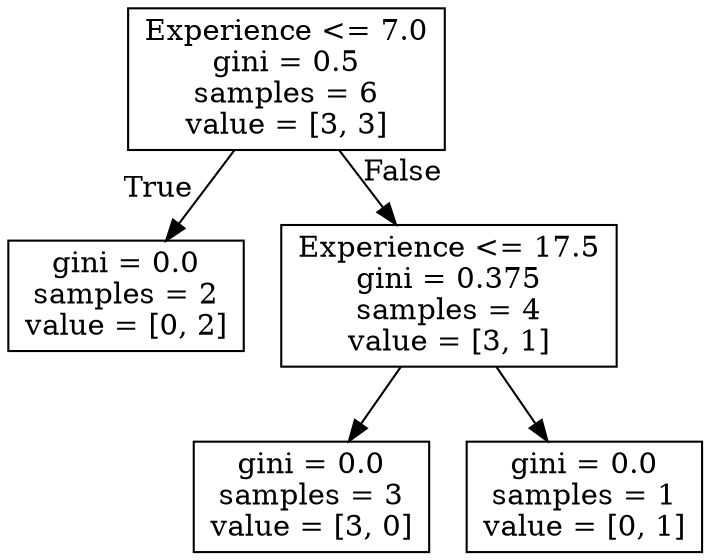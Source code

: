 digraph Tree {
node [shape=box] ;
0 [label="Experience <= 7.0\ngini = 0.5\nsamples = 6\nvalue = [3, 3]"] ;
1 [label="gini = 0.0\nsamples = 2\nvalue = [0, 2]"] ;
0 -> 1 [labeldistance=2.5, labelangle=45, headlabel="True"] ;
2 [label="Experience <= 17.5\ngini = 0.375\nsamples = 4\nvalue = [3, 1]"] ;
0 -> 2 [labeldistance=2.5, labelangle=-45, headlabel="False"] ;
3 [label="gini = 0.0\nsamples = 3\nvalue = [3, 0]"] ;
2 -> 3 ;
4 [label="gini = 0.0\nsamples = 1\nvalue = [0, 1]"] ;
2 -> 4 ;
}